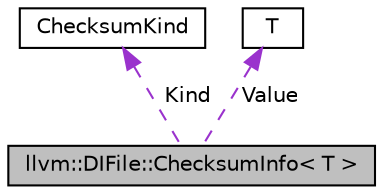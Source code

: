 digraph "llvm::DIFile::ChecksumInfo&lt; T &gt;"
{
 // LATEX_PDF_SIZE
  bgcolor="transparent";
  edge [fontname="Helvetica",fontsize="10",labelfontname="Helvetica",labelfontsize="10"];
  node [fontname="Helvetica",fontsize="10",shape="box"];
  Node1 [label="llvm::DIFile::ChecksumInfo\< T \>",height=0.2,width=0.4,color="black", fillcolor="grey75", style="filled", fontcolor="black",tooltip="A single checksum, represented by a Kind and a Value (a string)."];
  Node2 -> Node1 [dir="back",color="darkorchid3",fontsize="10",style="dashed",label=" Kind" ,fontname="Helvetica"];
  Node2 [label="ChecksumKind",height=0.2,width=0.4,color="black",tooltip=" "];
  Node3 -> Node1 [dir="back",color="darkorchid3",fontsize="10",style="dashed",label=" Value" ,fontname="Helvetica"];
  Node3 [label="T",height=0.2,width=0.4,color="black",URL="$classT.html",tooltip=" "];
}
